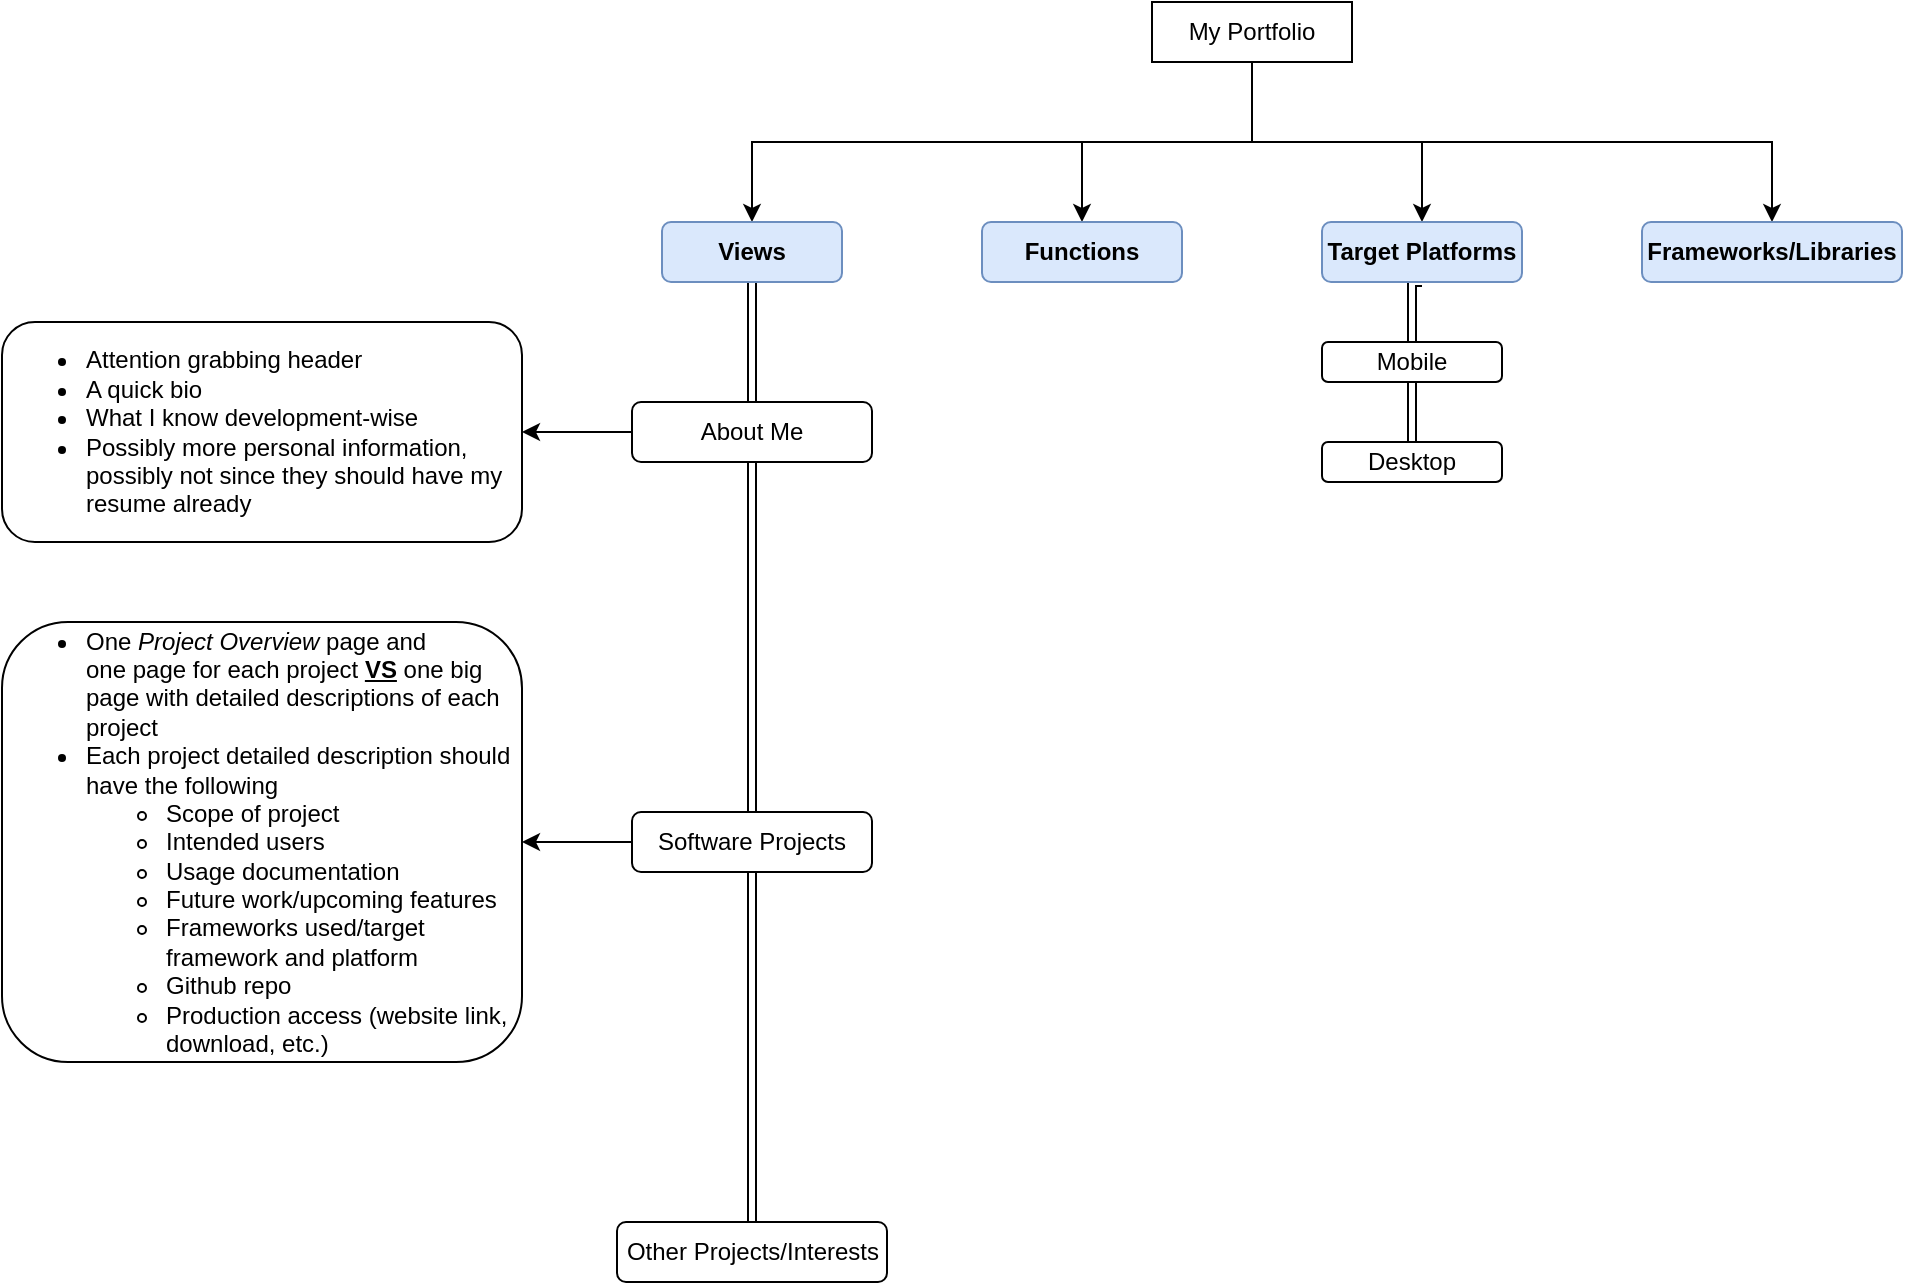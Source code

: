 <mxfile version="13.7.7" type="github">
  <diagram id="MlHolffn1Go9nw9LPtVV" name="Page-1">
    <mxGraphModel dx="2201" dy="779" grid="1" gridSize="10" guides="1" tooltips="1" connect="1" arrows="1" fold="1" page="1" pageScale="1" pageWidth="850" pageHeight="1100" math="0" shadow="0">
      <root>
        <mxCell id="0" />
        <mxCell id="1" parent="0" />
        <mxCell id="-7S7OA5Yvdlidq6Te_JZ-9" style="edgeStyle=orthogonalEdgeStyle;rounded=0;orthogonalLoop=1;jettySize=auto;html=1;exitX=0.5;exitY=1;exitDx=0;exitDy=0;entryX=0.5;entryY=0;entryDx=0;entryDy=0;" edge="1" parent="1" source="-7S7OA5Yvdlidq6Te_JZ-1" target="-7S7OA5Yvdlidq6Te_JZ-2">
          <mxGeometry relative="1" as="geometry" />
        </mxCell>
        <mxCell id="-7S7OA5Yvdlidq6Te_JZ-10" style="edgeStyle=orthogonalEdgeStyle;rounded=0;orthogonalLoop=1;jettySize=auto;html=1;exitX=0.5;exitY=1;exitDx=0;exitDy=0;entryX=0.5;entryY=0;entryDx=0;entryDy=0;" edge="1" parent="1" source="-7S7OA5Yvdlidq6Te_JZ-1" target="-7S7OA5Yvdlidq6Te_JZ-4">
          <mxGeometry relative="1" as="geometry" />
        </mxCell>
        <mxCell id="-7S7OA5Yvdlidq6Te_JZ-11" style="edgeStyle=orthogonalEdgeStyle;rounded=0;orthogonalLoop=1;jettySize=auto;html=1;exitX=0.5;exitY=1;exitDx=0;exitDy=0;entryX=0.5;entryY=0;entryDx=0;entryDy=0;" edge="1" parent="1" source="-7S7OA5Yvdlidq6Te_JZ-1" target="-7S7OA5Yvdlidq6Te_JZ-6">
          <mxGeometry relative="1" as="geometry" />
        </mxCell>
        <mxCell id="-7S7OA5Yvdlidq6Te_JZ-19" style="edgeStyle=orthogonalEdgeStyle;rounded=0;orthogonalLoop=1;jettySize=auto;html=1;exitX=0.5;exitY=1;exitDx=0;exitDy=0;entryX=0.5;entryY=0;entryDx=0;entryDy=0;" edge="1" parent="1" source="-7S7OA5Yvdlidq6Te_JZ-1" target="-7S7OA5Yvdlidq6Te_JZ-18">
          <mxGeometry relative="1" as="geometry" />
        </mxCell>
        <mxCell id="-7S7OA5Yvdlidq6Te_JZ-1" value="My Portfolio" style="rounded=0;whiteSpace=wrap;html=1;" vertex="1" parent="1">
          <mxGeometry x="-65" y="180" width="100" height="30" as="geometry" />
        </mxCell>
        <mxCell id="-7S7OA5Yvdlidq6Te_JZ-21" style="edgeStyle=orthogonalEdgeStyle;rounded=0;orthogonalLoop=1;jettySize=auto;html=1;exitX=0.5;exitY=1;exitDx=0;exitDy=0;shape=link;" edge="1" parent="1" source="-7S7OA5Yvdlidq6Te_JZ-2" target="-7S7OA5Yvdlidq6Te_JZ-12">
          <mxGeometry relative="1" as="geometry" />
        </mxCell>
        <mxCell id="-7S7OA5Yvdlidq6Te_JZ-2" value="Views" style="rounded=1;whiteSpace=wrap;html=1;fillColor=#dae8fc;strokeColor=#6c8ebf;fontStyle=1" vertex="1" parent="1">
          <mxGeometry x="-310" y="290" width="90" height="30" as="geometry" />
        </mxCell>
        <mxCell id="-7S7OA5Yvdlidq6Te_JZ-3" value="Desktop" style="rounded=1;whiteSpace=wrap;html=1;" vertex="1" parent="1">
          <mxGeometry x="20" y="400" width="90" height="20" as="geometry" />
        </mxCell>
        <mxCell id="-7S7OA5Yvdlidq6Te_JZ-4" value="Functions" style="rounded=1;whiteSpace=wrap;html=1;fillColor=#dae8fc;strokeColor=#6c8ebf;fontStyle=1" vertex="1" parent="1">
          <mxGeometry x="-150" y="290" width="100" height="30" as="geometry" />
        </mxCell>
        <mxCell id="-7S7OA5Yvdlidq6Te_JZ-8" style="edgeStyle=orthogonalEdgeStyle;shape=link;rounded=0;orthogonalLoop=1;jettySize=auto;html=1;exitX=0.5;exitY=1;exitDx=0;exitDy=0;entryX=0.5;entryY=0;entryDx=0;entryDy=0;" edge="1" parent="1" source="-7S7OA5Yvdlidq6Te_JZ-5" target="-7S7OA5Yvdlidq6Te_JZ-3">
          <mxGeometry relative="1" as="geometry" />
        </mxCell>
        <mxCell id="-7S7OA5Yvdlidq6Te_JZ-5" value="Mobile" style="rounded=1;whiteSpace=wrap;html=1;" vertex="1" parent="1">
          <mxGeometry x="20" y="350" width="90" height="20" as="geometry" />
        </mxCell>
        <mxCell id="-7S7OA5Yvdlidq6Te_JZ-7" style="edgeStyle=orthogonalEdgeStyle;rounded=0;orthogonalLoop=1;jettySize=auto;html=1;exitX=0.5;exitY=1;exitDx=0;exitDy=0;entryX=0.5;entryY=0;entryDx=0;entryDy=0;shape=link;" edge="1" parent="1" source="-7S7OA5Yvdlidq6Te_JZ-6" target="-7S7OA5Yvdlidq6Te_JZ-5">
          <mxGeometry relative="1" as="geometry" />
        </mxCell>
        <mxCell id="-7S7OA5Yvdlidq6Te_JZ-6" value="Target Platforms" style="rounded=1;whiteSpace=wrap;html=1;fillColor=#dae8fc;strokeColor=#6c8ebf;fontStyle=1" vertex="1" parent="1">
          <mxGeometry x="20" y="290" width="100" height="30" as="geometry" />
        </mxCell>
        <mxCell id="-7S7OA5Yvdlidq6Te_JZ-15" style="edgeStyle=orthogonalEdgeStyle;rounded=0;orthogonalLoop=1;jettySize=auto;html=1;exitX=0;exitY=0.5;exitDx=0;exitDy=0;entryX=1;entryY=0.5;entryDx=0;entryDy=0;" edge="1" parent="1" source="-7S7OA5Yvdlidq6Te_JZ-12" target="-7S7OA5Yvdlidq6Te_JZ-14">
          <mxGeometry relative="1" as="geometry" />
        </mxCell>
        <mxCell id="-7S7OA5Yvdlidq6Te_JZ-22" style="edgeStyle=orthogonalEdgeStyle;shape=link;rounded=0;orthogonalLoop=1;jettySize=auto;html=1;exitX=0.5;exitY=1;exitDx=0;exitDy=0;entryX=0.5;entryY=0;entryDx=0;entryDy=0;" edge="1" parent="1" source="-7S7OA5Yvdlidq6Te_JZ-12" target="-7S7OA5Yvdlidq6Te_JZ-16">
          <mxGeometry relative="1" as="geometry" />
        </mxCell>
        <mxCell id="-7S7OA5Yvdlidq6Te_JZ-12" value="About Me" style="rounded=1;whiteSpace=wrap;html=1;" vertex="1" parent="1">
          <mxGeometry x="-325" y="380" width="120" height="30" as="geometry" />
        </mxCell>
        <mxCell id="-7S7OA5Yvdlidq6Te_JZ-14" value="&lt;ul&gt;&lt;li&gt;Attention grabbing header&lt;/li&gt;&lt;li&gt;A quick bio&amp;nbsp;&lt;/li&gt;&lt;li&gt;What I know development-wise&lt;/li&gt;&lt;li&gt;Possibly more personal information, possibly not since they should have my resume already&lt;/li&gt;&lt;/ul&gt;" style="rounded=1;whiteSpace=wrap;html=1;align=left;" vertex="1" parent="1">
          <mxGeometry x="-640" y="340" width="260" height="110" as="geometry" />
        </mxCell>
        <mxCell id="-7S7OA5Yvdlidq6Te_JZ-20" style="edgeStyle=orthogonalEdgeStyle;rounded=0;orthogonalLoop=1;jettySize=auto;html=1;exitX=0;exitY=0.5;exitDx=0;exitDy=0;entryX=1;entryY=0.5;entryDx=0;entryDy=0;" edge="1" parent="1" source="-7S7OA5Yvdlidq6Te_JZ-16" target="-7S7OA5Yvdlidq6Te_JZ-17">
          <mxGeometry relative="1" as="geometry" />
        </mxCell>
        <mxCell id="-7S7OA5Yvdlidq6Te_JZ-24" style="edgeStyle=orthogonalEdgeStyle;shape=link;rounded=0;orthogonalLoop=1;jettySize=auto;html=1;exitX=0.5;exitY=1;exitDx=0;exitDy=0;" edge="1" parent="1" source="-7S7OA5Yvdlidq6Te_JZ-16" target="-7S7OA5Yvdlidq6Te_JZ-23">
          <mxGeometry relative="1" as="geometry" />
        </mxCell>
        <mxCell id="-7S7OA5Yvdlidq6Te_JZ-16" value="Software Projects" style="rounded=1;whiteSpace=wrap;html=1;" vertex="1" parent="1">
          <mxGeometry x="-325" y="585" width="120" height="30" as="geometry" />
        </mxCell>
        <mxCell id="-7S7OA5Yvdlidq6Te_JZ-17" value="&lt;ul&gt;&lt;li&gt;One &lt;i&gt;Project Overview &lt;/i&gt;page and one&amp;nbsp;page for each project &lt;u style=&quot;font-weight: bold&quot;&gt;VS&lt;/u&gt;&amp;nbsp;one big page with detailed descriptions of each project&lt;/li&gt;&lt;li&gt;Each project detailed description should have the following&lt;/li&gt;&lt;ul&gt;&lt;li&gt;Scope of project&lt;/li&gt;&lt;li&gt;Intended users&lt;/li&gt;&lt;li&gt;Usage documentation&lt;/li&gt;&lt;li&gt;Future work/upcoming features&lt;/li&gt;&lt;li&gt;Frameworks used/target framework and platform&lt;/li&gt;&lt;li&gt;Github repo&lt;/li&gt;&lt;li&gt;Production access (website link, download, etc.)&lt;/li&gt;&lt;/ul&gt;&lt;/ul&gt;" style="rounded=1;whiteSpace=wrap;html=1;align=left;" vertex="1" parent="1">
          <mxGeometry x="-640" y="490" width="260" height="220" as="geometry" />
        </mxCell>
        <mxCell id="-7S7OA5Yvdlidq6Te_JZ-18" value="Frameworks/Libraries" style="rounded=1;whiteSpace=wrap;html=1;fillColor=#dae8fc;strokeColor=#6c8ebf;fontStyle=1" vertex="1" parent="1">
          <mxGeometry x="180" y="290" width="130" height="30" as="geometry" />
        </mxCell>
        <mxCell id="-7S7OA5Yvdlidq6Te_JZ-23" value="Other Projects/Interests" style="rounded=1;whiteSpace=wrap;html=1;" vertex="1" parent="1">
          <mxGeometry x="-332.5" y="790" width="135" height="30" as="geometry" />
        </mxCell>
      </root>
    </mxGraphModel>
  </diagram>
</mxfile>
